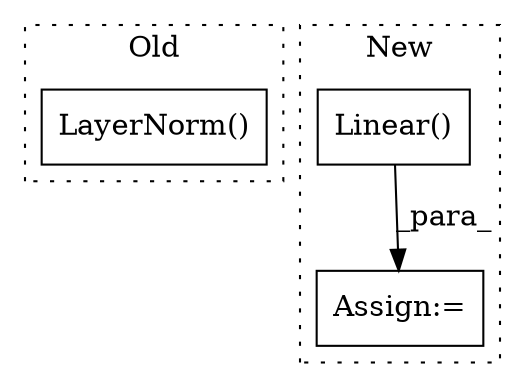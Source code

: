 digraph G {
subgraph cluster0 {
1 [label="LayerNorm()" a="75" s="587,613" l="13,1" shape="box"];
label = "Old";
style="dotted";
}
subgraph cluster1 {
2 [label="Linear()" a="75" s="976,1015" l="10,1" shape="box"];
3 [label="Assign:=" a="68" s="973" l="3" shape="box"];
label = "New";
style="dotted";
}
2 -> 3 [label="_para_"];
}